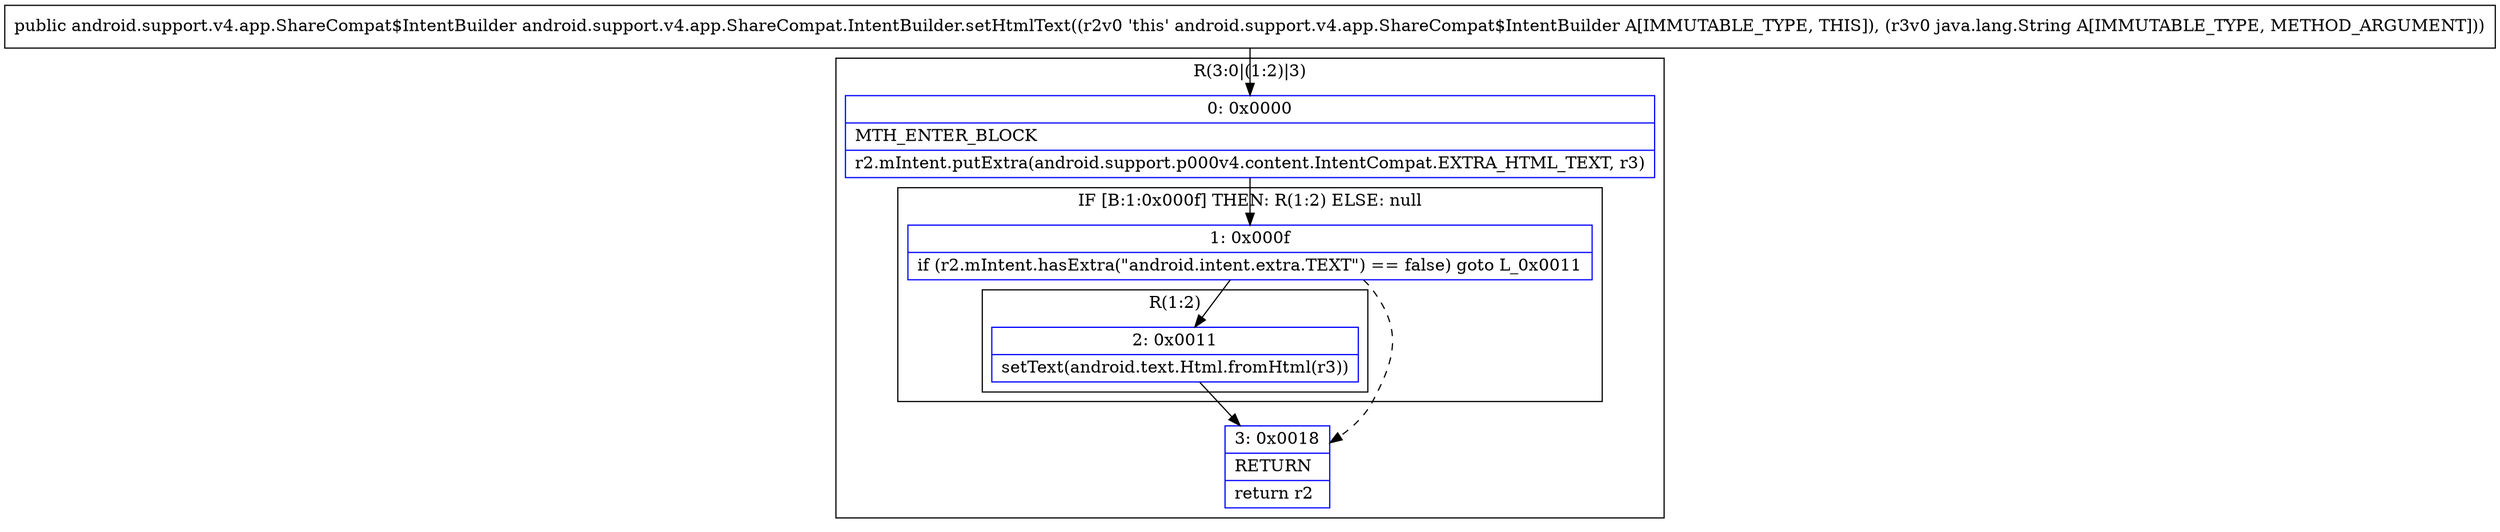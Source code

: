 digraph "CFG forandroid.support.v4.app.ShareCompat.IntentBuilder.setHtmlText(Ljava\/lang\/String;)Landroid\/support\/v4\/app\/ShareCompat$IntentBuilder;" {
subgraph cluster_Region_105895210 {
label = "R(3:0|(1:2)|3)";
node [shape=record,color=blue];
Node_0 [shape=record,label="{0\:\ 0x0000|MTH_ENTER_BLOCK\l|r2.mIntent.putExtra(android.support.p000v4.content.IntentCompat.EXTRA_HTML_TEXT, r3)\l}"];
subgraph cluster_IfRegion_527828084 {
label = "IF [B:1:0x000f] THEN: R(1:2) ELSE: null";
node [shape=record,color=blue];
Node_1 [shape=record,label="{1\:\ 0x000f|if (r2.mIntent.hasExtra(\"android.intent.extra.TEXT\") == false) goto L_0x0011\l}"];
subgraph cluster_Region_1118880016 {
label = "R(1:2)";
node [shape=record,color=blue];
Node_2 [shape=record,label="{2\:\ 0x0011|setText(android.text.Html.fromHtml(r3))\l}"];
}
}
Node_3 [shape=record,label="{3\:\ 0x0018|RETURN\l|return r2\l}"];
}
MethodNode[shape=record,label="{public android.support.v4.app.ShareCompat$IntentBuilder android.support.v4.app.ShareCompat.IntentBuilder.setHtmlText((r2v0 'this' android.support.v4.app.ShareCompat$IntentBuilder A[IMMUTABLE_TYPE, THIS]), (r3v0 java.lang.String A[IMMUTABLE_TYPE, METHOD_ARGUMENT])) }"];
MethodNode -> Node_0;
Node_0 -> Node_1;
Node_1 -> Node_2;
Node_1 -> Node_3[style=dashed];
Node_2 -> Node_3;
}

